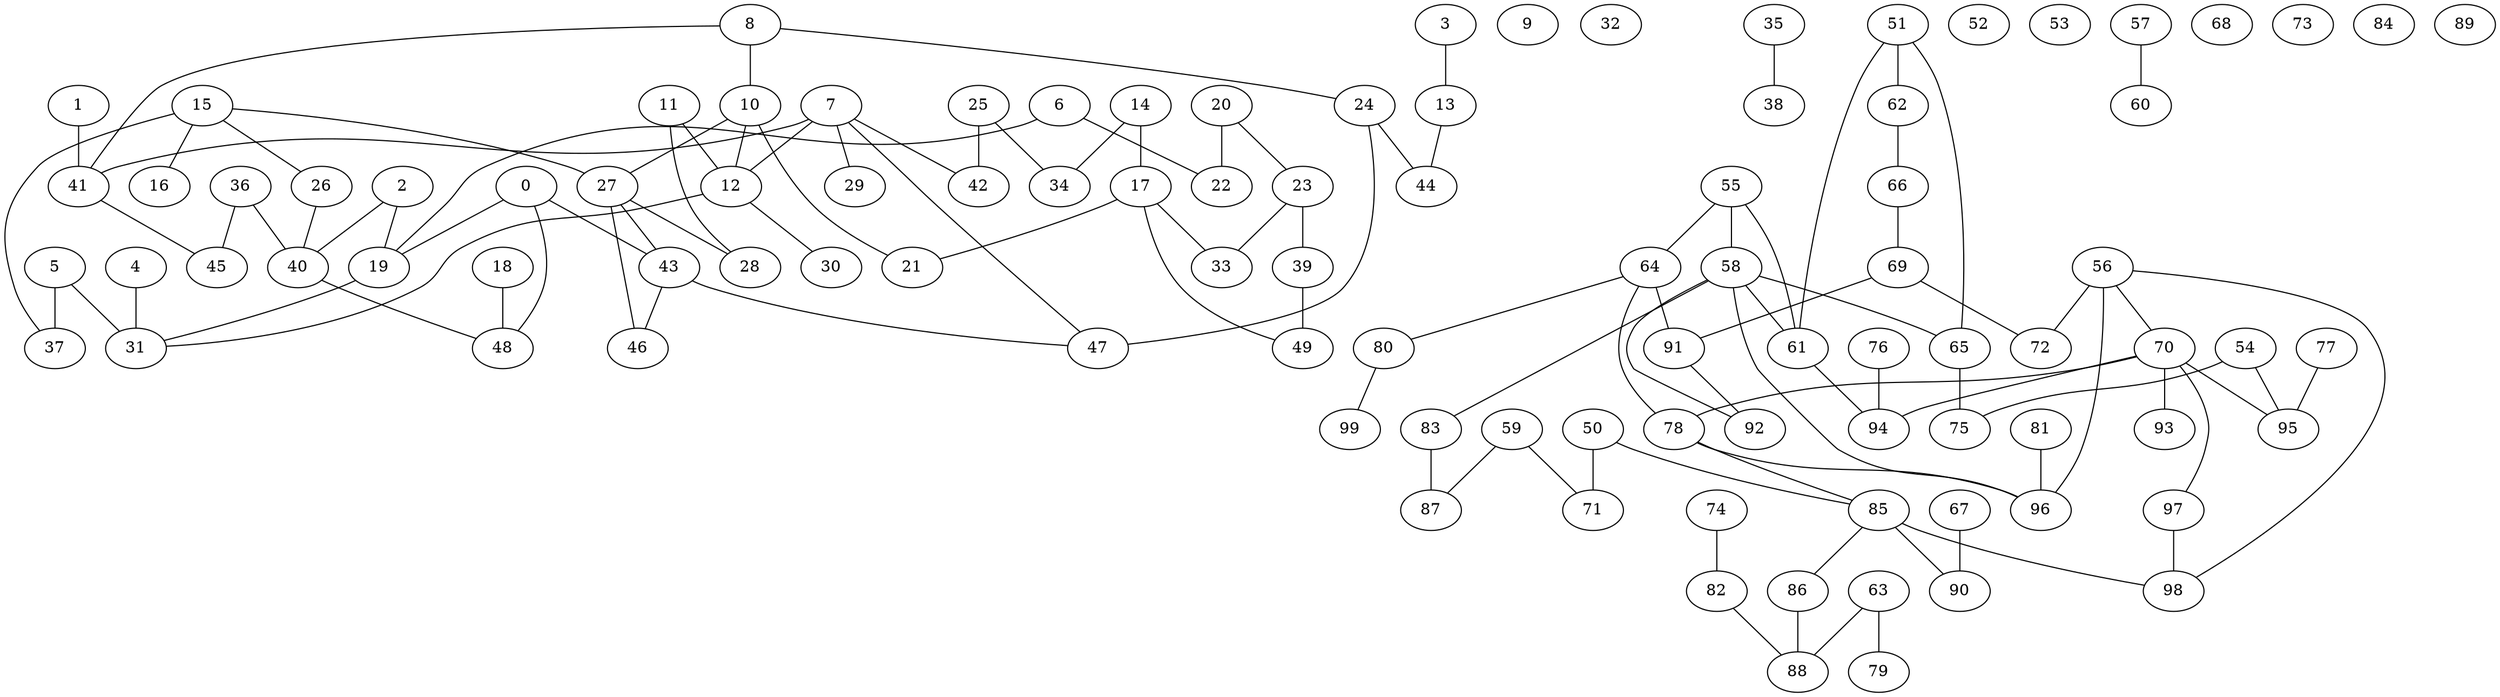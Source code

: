 strict graph {
0;
1;
2;
3;
4;
5;
6;
7;
8;
9;
10;
11;
12;
13;
14;
15;
16;
17;
18;
19;
20;
21;
22;
23;
24;
25;
26;
27;
28;
29;
30;
31;
32;
33;
34;
35;
36;
37;
38;
39;
40;
41;
42;
43;
44;
45;
46;
47;
48;
49;
50;
51;
52;
53;
54;
55;
56;
57;
58;
59;
60;
61;
62;
63;
64;
65;
66;
67;
68;
69;
70;
71;
72;
73;
74;
75;
76;
77;
78;
79;
80;
81;
82;
83;
84;
85;
86;
87;
88;
89;
90;
91;
92;
93;
94;
95;
96;
97;
98;
99;
0 -- 19 [weight=3];
0 -- 43 [weight=5];
0 -- 48 [weight=5];
1 -- 41 [weight=5];
2 -- 19 [weight=6];
2 -- 40 [weight=8];
3 -- 13 [weight=5];
4 -- 31 [weight=9];
5 -- 31 [weight=9];
5 -- 37 [weight=6];
6 -- 19 [weight=1];
6 -- 22 [weight=7];
7 -- 12 [weight=10];
7 -- 29 [weight=7];
7 -- 41 [weight=10];
7 -- 42 [weight=9];
7 -- 47 [weight=2];
8 -- 10 [weight=6];
8 -- 24 [weight=9];
8 -- 41 [weight=8];
10 -- 12 [weight=4];
10 -- 21 [weight=2];
10 -- 27 [weight=1];
11 -- 12 [weight=5];
11 -- 28 [weight=5];
12 -- 30 [weight=3];
12 -- 31 [weight=4];
13 -- 44 [weight=2];
14 -- 17 [weight=7];
14 -- 34 [weight=9];
15 -- 16 [weight=5];
15 -- 26 [weight=1];
15 -- 27 [weight=7];
15 -- 37 [weight=5];
17 -- 21 [weight=5];
17 -- 33 [weight=5];
17 -- 49 [weight=4];
18 -- 48 [weight=6];
19 -- 31 [weight=3];
20 -- 22 [weight=9];
20 -- 23 [weight=2];
23 -- 33 [weight=7];
23 -- 39 [weight=10];
24 -- 44 [weight=7];
24 -- 47 [weight=7];
25 -- 34 [weight=6];
25 -- 42 [weight=5];
26 -- 40 [weight=1];
27 -- 28 [weight=3];
27 -- 43 [weight=3];
27 -- 46 [weight=10];
35 -- 38 [weight=6];
36 -- 40 [weight=7];
36 -- 45 [weight=1];
39 -- 49 [weight=9];
40 -- 48 [weight=10];
41 -- 45 [weight=6];
43 -- 46 [weight=10];
43 -- 47 [weight=5];
50 -- 71 [weight=8];
50 -- 85 [weight=5];
51 -- 61 [weight=7];
51 -- 62 [weight=10];
51 -- 65 [weight=7];
54 -- 75 [weight=5];
54 -- 95 [weight=4];
55 -- 58 [weight=9];
55 -- 61 [weight=3];
55 -- 64 [weight=7];
56 -- 70 [weight=6];
56 -- 72 [weight=8];
56 -- 96 [weight=3];
56 -- 98 [weight=2];
57 -- 60 [weight=1];
58 -- 61 [weight=7];
58 -- 65 [weight=3];
58 -- 83 [weight=1];
58 -- 92 [weight=10];
58 -- 96 [weight=3];
59 -- 71 [weight=4];
59 -- 87 [weight=3];
61 -- 94 [weight=1];
62 -- 66 [weight=4];
63 -- 79 [weight=10];
63 -- 88 [weight=1];
64 -- 78 [weight=2];
64 -- 80 [weight=9];
64 -- 91 [weight=8];
65 -- 75 [weight=2];
66 -- 69 [weight=10];
67 -- 90 [weight=8];
69 -- 72 [weight=6];
69 -- 91 [weight=2];
70 -- 78 [weight=4];
70 -- 93 [weight=9];
70 -- 94 [weight=1];
70 -- 95 [weight=3];
70 -- 97 [weight=8];
74 -- 82 [weight=2];
76 -- 94 [weight=7];
77 -- 95 [weight=3];
78 -- 85 [weight=4];
78 -- 96 [weight=6];
80 -- 99 [weight=9];
81 -- 96 [weight=9];
82 -- 88 [weight=4];
83 -- 87 [weight=5];
85 -- 86 [weight=7];
85 -- 90 [weight=8];
85 -- 98 [weight=10];
86 -- 88 [weight=5];
91 -- 92 [weight=7];
97 -- 98 [weight=10];
}
